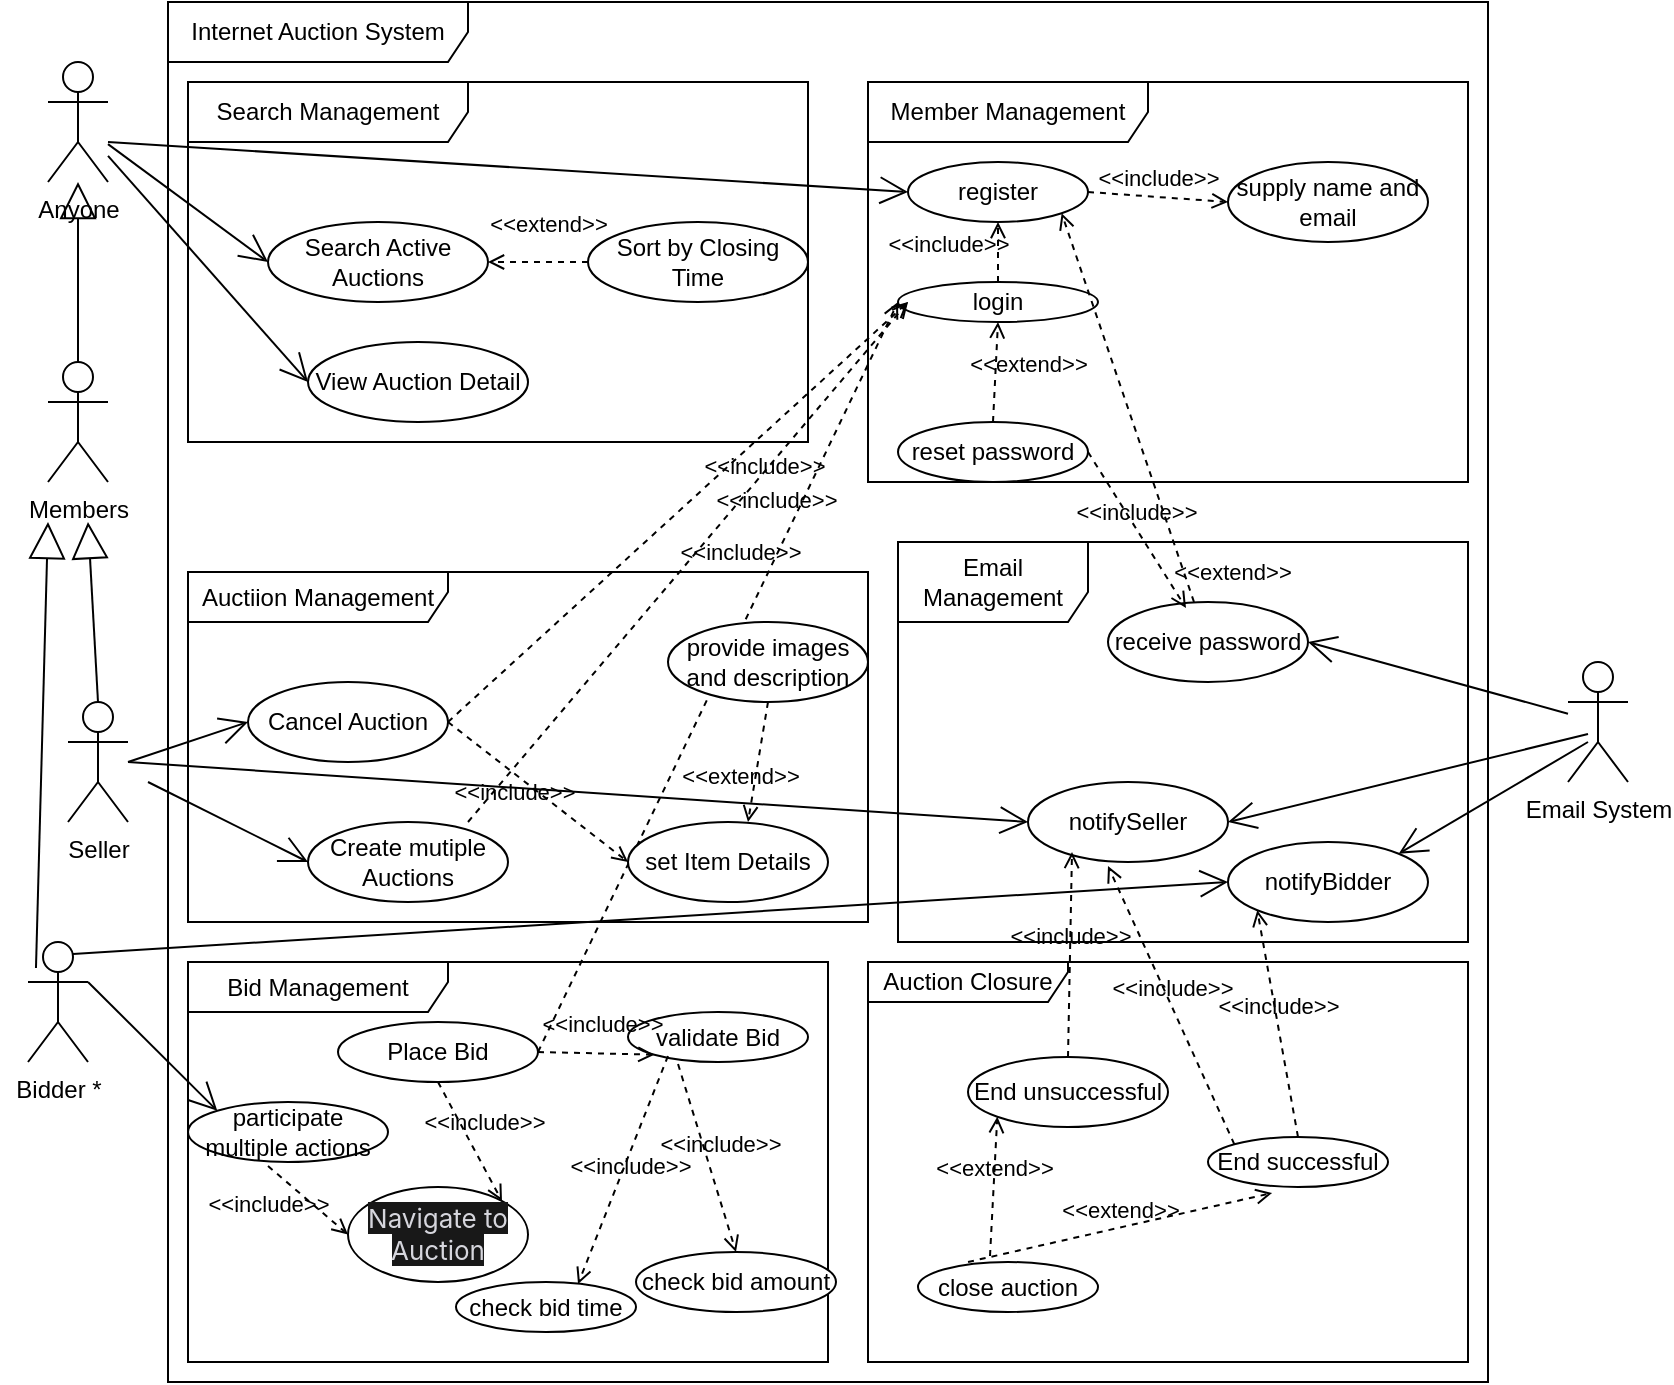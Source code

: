 <mxfile version="25.0.2">
  <diagram name="第 1 页" id="VBuOHBF5glxZD--GXpSJ">
    <mxGraphModel dx="1731" dy="682" grid="1" gridSize="10" guides="1" tooltips="1" connect="1" arrows="1" fold="1" page="1" pageScale="1" pageWidth="827" pageHeight="1169" math="0" shadow="0">
      <root>
        <mxCell id="0" />
        <mxCell id="1" parent="0" />
        <mxCell id="ZD6XAjj-glJ6VHvO1Yao-1" value="Internet Auction System" style="shape=umlFrame;whiteSpace=wrap;html=1;pointerEvents=0;width=150;height=30;" vertex="1" parent="1">
          <mxGeometry x="80" y="110" width="660" height="690" as="geometry" />
        </mxCell>
        <mxCell id="ZD6XAjj-glJ6VHvO1Yao-2" value="Search Active Auctions" style="ellipse;whiteSpace=wrap;html=1;" vertex="1" parent="1">
          <mxGeometry x="130" y="220" width="110" height="40" as="geometry" />
        </mxCell>
        <mxCell id="ZD6XAjj-glJ6VHvO1Yao-4" value="View Auction Detail" style="ellipse;whiteSpace=wrap;html=1;" vertex="1" parent="1">
          <mxGeometry x="150" y="280" width="110" height="40" as="geometry" />
        </mxCell>
        <mxCell id="ZD6XAjj-glJ6VHvO1Yao-5" value="Anyone" style="shape=umlActor;verticalLabelPosition=bottom;verticalAlign=top;html=1;" vertex="1" parent="1">
          <mxGeometry x="20" y="140" width="30" height="60" as="geometry" />
        </mxCell>
        <mxCell id="ZD6XAjj-glJ6VHvO1Yao-12" value="Place Bid" style="ellipse;whiteSpace=wrap;html=1;" vertex="1" parent="1">
          <mxGeometry x="165" y="620" width="100" height="30" as="geometry" />
        </mxCell>
        <mxCell id="ZD6XAjj-glJ6VHvO1Yao-14" value="Cancel Auction" style="ellipse;whiteSpace=wrap;html=1;" vertex="1" parent="1">
          <mxGeometry x="120" y="450" width="100" height="40" as="geometry" />
        </mxCell>
        <mxCell id="ZD6XAjj-glJ6VHvO1Yao-17" value="register" style="ellipse;whiteSpace=wrap;html=1;" vertex="1" parent="1">
          <mxGeometry x="450" y="190" width="90" height="30" as="geometry" />
        </mxCell>
        <mxCell id="ZD6XAjj-glJ6VHvO1Yao-18" value="supply name and email" style="ellipse;whiteSpace=wrap;html=1;" vertex="1" parent="1">
          <mxGeometry x="610" y="190" width="100" height="40" as="geometry" />
        </mxCell>
        <mxCell id="ZD6XAjj-glJ6VHvO1Yao-21" value="Search Management" style="shape=umlFrame;whiteSpace=wrap;html=1;pointerEvents=0;width=140;height=30;" vertex="1" parent="1">
          <mxGeometry x="90" y="150" width="310" height="180" as="geometry" />
        </mxCell>
        <mxCell id="ZD6XAjj-glJ6VHvO1Yao-22" value="login" style="ellipse;whiteSpace=wrap;html=1;" vertex="1" parent="1">
          <mxGeometry x="445" y="250" width="100" height="20" as="geometry" />
        </mxCell>
        <mxCell id="ZD6XAjj-glJ6VHvO1Yao-23" value="reset password" style="ellipse;whiteSpace=wrap;html=1;" vertex="1" parent="1">
          <mxGeometry x="445" y="320" width="95" height="30" as="geometry" />
        </mxCell>
        <mxCell id="ZD6XAjj-glJ6VHvO1Yao-24" value="Member Management" style="shape=umlFrame;whiteSpace=wrap;html=1;pointerEvents=0;width=140;height=30;" vertex="1" parent="1">
          <mxGeometry x="430" y="150" width="300" height="200" as="geometry" />
        </mxCell>
        <mxCell id="ZD6XAjj-glJ6VHvO1Yao-26" value="Email System" style="shape=umlActor;verticalLabelPosition=bottom;verticalAlign=top;html=1;" vertex="1" parent="1">
          <mxGeometry x="780" y="440" width="30" height="60" as="geometry" />
        </mxCell>
        <mxCell id="ZD6XAjj-glJ6VHvO1Yao-28" value="" style="endArrow=open;endFill=1;endSize=12;html=1;rounded=0;entryX=0;entryY=0.5;entryDx=0;entryDy=0;" edge="1" parent="1" source="ZD6XAjj-glJ6VHvO1Yao-5" target="ZD6XAjj-glJ6VHvO1Yao-2">
          <mxGeometry width="160" relative="1" as="geometry">
            <mxPoint x="60" y="300" as="sourcePoint" />
            <mxPoint x="220" y="300" as="targetPoint" />
          </mxGeometry>
        </mxCell>
        <mxCell id="ZD6XAjj-glJ6VHvO1Yao-29" value="" style="endArrow=open;endFill=1;endSize=12;html=1;rounded=0;entryX=0;entryY=0.5;entryDx=0;entryDy=0;" edge="1" parent="1" source="ZD6XAjj-glJ6VHvO1Yao-5" target="ZD6XAjj-glJ6VHvO1Yao-4">
          <mxGeometry width="160" relative="1" as="geometry">
            <mxPoint x="60" y="310" as="sourcePoint" />
            <mxPoint x="160" y="250" as="targetPoint" />
          </mxGeometry>
        </mxCell>
        <mxCell id="ZD6XAjj-glJ6VHvO1Yao-30" value="" style="endArrow=block;endSize=16;endFill=0;html=1;rounded=0;" edge="1" parent="1" source="ZD6XAjj-glJ6VHvO1Yao-11" target="ZD6XAjj-glJ6VHvO1Yao-5">
          <mxGeometry width="160" relative="1" as="geometry">
            <mxPoint x="30" y="460" as="sourcePoint" />
            <mxPoint x="30" y="360" as="targetPoint" />
          </mxGeometry>
        </mxCell>
        <mxCell id="ZD6XAjj-glJ6VHvO1Yao-32" value="" style="endArrow=open;endFill=1;endSize=12;html=1;rounded=0;entryX=0;entryY=0.5;entryDx=0;entryDy=0;" edge="1" parent="1" target="ZD6XAjj-glJ6VHvO1Yao-14">
          <mxGeometry width="160" relative="1" as="geometry">
            <mxPoint x="60" y="490" as="sourcePoint" />
            <mxPoint x="160" y="494.5" as="targetPoint" />
          </mxGeometry>
        </mxCell>
        <mxCell id="ZD6XAjj-glJ6VHvO1Yao-33" value="&amp;lt;&amp;lt;include&amp;gt;&amp;gt;" style="html=1;verticalAlign=bottom;labelBackgroundColor=none;endArrow=open;endFill=0;dashed=1;rounded=0;entryX=0;entryY=0.5;entryDx=0;entryDy=0;exitX=1;exitY=0.5;exitDx=0;exitDy=0;" edge="1" parent="1" source="ZD6XAjj-glJ6VHvO1Yao-12" target="ZD6XAjj-glJ6VHvO1Yao-22">
          <mxGeometry x="0.255" y="13" width="160" relative="1" as="geometry">
            <mxPoint x="270" y="470" as="sourcePoint" />
            <mxPoint x="430" y="470" as="targetPoint" />
            <mxPoint as="offset" />
          </mxGeometry>
        </mxCell>
        <mxCell id="ZD6XAjj-glJ6VHvO1Yao-34" value="" style="endArrow=open;endFill=1;endSize=12;html=1;rounded=0;entryX=0;entryY=0.5;entryDx=0;entryDy=0;" edge="1" parent="1" target="ZD6XAjj-glJ6VHvO1Yao-17">
          <mxGeometry width="160" relative="1" as="geometry">
            <mxPoint x="50" y="180" as="sourcePoint" />
            <mxPoint x="160" y="250" as="targetPoint" />
          </mxGeometry>
        </mxCell>
        <mxCell id="ZD6XAjj-glJ6VHvO1Yao-35" value="&amp;lt;&amp;lt;extend&amp;gt;&amp;gt;" style="html=1;verticalAlign=bottom;labelBackgroundColor=none;endArrow=open;endFill=0;dashed=1;rounded=0;exitX=0.5;exitY=0;exitDx=0;exitDy=0;entryX=0.5;entryY=1;entryDx=0;entryDy=0;" edge="1" parent="1" source="ZD6XAjj-glJ6VHvO1Yao-23" target="ZD6XAjj-glJ6VHvO1Yao-22">
          <mxGeometry x="-0.167" y="-16" width="160" relative="1" as="geometry">
            <mxPoint x="580" y="310" as="sourcePoint" />
            <mxPoint x="740" y="310" as="targetPoint" />
            <mxPoint as="offset" />
          </mxGeometry>
        </mxCell>
        <mxCell id="ZD6XAjj-glJ6VHvO1Yao-36" value="&amp;lt;&amp;lt;include&amp;gt;&amp;gt;" style="html=1;verticalAlign=bottom;labelBackgroundColor=none;endArrow=open;endFill=0;dashed=1;rounded=0;entryX=0;entryY=0.5;entryDx=0;entryDy=0;exitX=1;exitY=0.5;exitDx=0;exitDy=0;" edge="1" parent="1" source="ZD6XAjj-glJ6VHvO1Yao-17" target="ZD6XAjj-glJ6VHvO1Yao-18">
          <mxGeometry width="160" relative="1" as="geometry">
            <mxPoint x="280" y="470" as="sourcePoint" />
            <mxPoint x="460" y="280" as="targetPoint" />
          </mxGeometry>
        </mxCell>
        <mxCell id="ZD6XAjj-glJ6VHvO1Yao-37" value="&amp;lt;&amp;lt;include&amp;gt;&amp;gt;" style="html=1;verticalAlign=bottom;labelBackgroundColor=none;endArrow=open;endFill=0;dashed=1;rounded=0;exitX=1;exitY=0.5;exitDx=0;exitDy=0;" edge="1" parent="1" source="ZD6XAjj-glJ6VHvO1Yao-14">
          <mxGeometry x="0.265" y="-19" width="160" relative="1" as="geometry">
            <mxPoint x="280" y="480" as="sourcePoint" />
            <mxPoint x="450" y="260" as="targetPoint" />
            <mxPoint as="offset" />
          </mxGeometry>
        </mxCell>
        <mxCell id="ZD6XAjj-glJ6VHvO1Yao-38" value="&amp;lt;&amp;lt;include&amp;gt;&amp;gt;" style="html=1;verticalAlign=bottom;labelBackgroundColor=none;endArrow=open;endFill=0;dashed=1;rounded=0;entryX=0.5;entryY=1;entryDx=0;entryDy=0;exitX=0.5;exitY=0;exitDx=0;exitDy=0;" edge="1" parent="1" source="ZD6XAjj-glJ6VHvO1Yao-22" target="ZD6XAjj-glJ6VHvO1Yao-17">
          <mxGeometry x="-0.333" y="25" width="160" relative="1" as="geometry">
            <mxPoint x="560" y="290" as="sourcePoint" />
            <mxPoint x="600" y="280" as="targetPoint" />
            <mxPoint as="offset" />
          </mxGeometry>
        </mxCell>
        <mxCell id="ZD6XAjj-glJ6VHvO1Yao-39" value="receive password" style="ellipse;whiteSpace=wrap;html=1;" vertex="1" parent="1">
          <mxGeometry x="550" y="410" width="100" height="40" as="geometry" />
        </mxCell>
        <mxCell id="ZD6XAjj-glJ6VHvO1Yao-40" value="&amp;lt;&amp;lt;extend&amp;gt;&amp;gt;" style="html=1;verticalAlign=bottom;labelBackgroundColor=none;endArrow=open;endFill=0;dashed=1;rounded=0;entryX=1;entryY=1;entryDx=0;entryDy=0;exitX=0.43;exitY=0;exitDx=0;exitDy=0;exitPerimeter=0;" edge="1" parent="1" source="ZD6XAjj-glJ6VHvO1Yao-39" target="ZD6XAjj-glJ6VHvO1Yao-17">
          <mxGeometry x="-1" y="-20" width="160" relative="1" as="geometry">
            <mxPoint x="650" y="410" as="sourcePoint" />
            <mxPoint x="510" y="300" as="targetPoint" />
            <mxPoint as="offset" />
          </mxGeometry>
        </mxCell>
        <mxCell id="ZD6XAjj-glJ6VHvO1Yao-41" value="" style="endArrow=open;endFill=1;endSize=12;html=1;rounded=0;entryX=1;entryY=0.5;entryDx=0;entryDy=0;" edge="1" parent="1" source="ZD6XAjj-glJ6VHvO1Yao-26" target="ZD6XAjj-glJ6VHvO1Yao-39">
          <mxGeometry width="160" relative="1" as="geometry">
            <mxPoint x="540" y="490" as="sourcePoint" />
            <mxPoint x="700" y="490" as="targetPoint" />
          </mxGeometry>
        </mxCell>
        <mxCell id="ZD6XAjj-glJ6VHvO1Yao-43" value="&amp;lt;&amp;lt;include&amp;gt;&amp;gt;" style="html=1;verticalAlign=bottom;labelBackgroundColor=none;endArrow=open;endFill=0;dashed=1;rounded=0;entryX=0.39;entryY=0.075;entryDx=0;entryDy=0;exitX=1;exitY=0.5;exitDx=0;exitDy=0;entryPerimeter=0;" edge="1" parent="1" source="ZD6XAjj-glJ6VHvO1Yao-23" target="ZD6XAjj-glJ6VHvO1Yao-39">
          <mxGeometry width="160" relative="1" as="geometry">
            <mxPoint x="510" y="280" as="sourcePoint" />
            <mxPoint x="510" y="240" as="targetPoint" />
          </mxGeometry>
        </mxCell>
        <mxCell id="ZD6XAjj-glJ6VHvO1Yao-11" value="Members" style="shape=umlActor;verticalLabelPosition=bottom;verticalAlign=top;html=1;" vertex="1" parent="1">
          <mxGeometry x="20" y="290" width="30" height="60" as="geometry" />
        </mxCell>
        <mxCell id="ZD6XAjj-glJ6VHvO1Yao-49" value="Seller" style="shape=umlActor;verticalLabelPosition=bottom;verticalAlign=top;html=1;" vertex="1" parent="1">
          <mxGeometry x="30" y="460" width="30" height="60" as="geometry" />
        </mxCell>
        <mxCell id="ZD6XAjj-glJ6VHvO1Yao-50" value="Bidder *" style="shape=umlActor;verticalLabelPosition=bottom;verticalAlign=top;html=1;" vertex="1" parent="1">
          <mxGeometry x="10" y="580" width="30" height="60" as="geometry" />
        </mxCell>
        <mxCell id="ZD6XAjj-glJ6VHvO1Yao-51" value="" style="endArrow=block;endSize=16;endFill=0;html=1;rounded=0;exitX=0.5;exitY=0;exitDx=0;exitDy=0;exitPerimeter=0;" edge="1" parent="1" source="ZD6XAjj-glJ6VHvO1Yao-49">
          <mxGeometry width="160" relative="1" as="geometry">
            <mxPoint x="40" y="460" as="sourcePoint" />
            <mxPoint x="40" y="370" as="targetPoint" />
          </mxGeometry>
        </mxCell>
        <mxCell id="ZD6XAjj-glJ6VHvO1Yao-53" value="" style="endArrow=block;endSize=16;endFill=0;html=1;rounded=0;exitX=0.133;exitY=0.217;exitDx=0;exitDy=0;exitPerimeter=0;" edge="1" parent="1" source="ZD6XAjj-glJ6VHvO1Yao-50">
          <mxGeometry width="160" relative="1" as="geometry">
            <mxPoint x="55" y="470" as="sourcePoint" />
            <mxPoint x="20" y="370" as="targetPoint" />
          </mxGeometry>
        </mxCell>
        <mxCell id="ZD6XAjj-glJ6VHvO1Yao-55" value="Sort by Closing Time" style="ellipse;whiteSpace=wrap;html=1;" vertex="1" parent="1">
          <mxGeometry x="290" y="220" width="110" height="40" as="geometry" />
        </mxCell>
        <mxCell id="ZD6XAjj-glJ6VHvO1Yao-56" value="&amp;lt;&amp;lt;extend&amp;gt;&amp;gt;" style="html=1;verticalAlign=bottom;labelBackgroundColor=none;endArrow=open;endFill=0;dashed=1;rounded=0;exitX=0;exitY=0.5;exitDx=0;exitDy=0;entryX=1;entryY=0.5;entryDx=0;entryDy=0;" edge="1" parent="1" source="ZD6XAjj-glJ6VHvO1Yao-55" target="ZD6XAjj-glJ6VHvO1Yao-2">
          <mxGeometry x="-0.2" y="-10" width="160" relative="1" as="geometry">
            <mxPoint x="634" y="293" as="sourcePoint" />
            <mxPoint x="537" y="226" as="targetPoint" />
            <mxPoint as="offset" />
          </mxGeometry>
        </mxCell>
        <mxCell id="ZD6XAjj-glJ6VHvO1Yao-57" value="Auctiion Management" style="shape=umlFrame;whiteSpace=wrap;html=1;pointerEvents=0;width=130;height=25;" vertex="1" parent="1">
          <mxGeometry x="90" y="395" width="340" height="175" as="geometry" />
        </mxCell>
        <mxCell id="ZD6XAjj-glJ6VHvO1Yao-59" value="set Item Details" style="ellipse;whiteSpace=wrap;html=1;" vertex="1" parent="1">
          <mxGeometry x="310" y="520" width="100" height="40" as="geometry" />
        </mxCell>
        <mxCell id="ZD6XAjj-glJ6VHvO1Yao-60" value="&amp;lt;&amp;lt;include&amp;gt;&amp;gt;" style="html=1;verticalAlign=bottom;labelBackgroundColor=none;endArrow=open;endFill=0;dashed=1;rounded=0;entryX=0;entryY=0.5;entryDx=0;entryDy=0;exitX=1;exitY=0.5;exitDx=0;exitDy=0;" edge="1" parent="1" source="ZD6XAjj-glJ6VHvO1Yao-14" target="ZD6XAjj-glJ6VHvO1Yao-59">
          <mxGeometry x="-0.073" y="-15" width="160" relative="1" as="geometry">
            <mxPoint x="240" y="520" as="sourcePoint" />
            <mxPoint x="460" y="270" as="targetPoint" />
            <mxPoint as="offset" />
          </mxGeometry>
        </mxCell>
        <mxCell id="ZD6XAjj-glJ6VHvO1Yao-65" value="provide images and description" style="ellipse;whiteSpace=wrap;html=1;" vertex="1" parent="1">
          <mxGeometry x="330" y="420" width="100" height="40" as="geometry" />
        </mxCell>
        <mxCell id="ZD6XAjj-glJ6VHvO1Yao-66" value="&amp;lt;&amp;lt;extend&amp;gt;&amp;gt;" style="html=1;verticalAlign=bottom;labelBackgroundColor=none;endArrow=open;endFill=0;dashed=1;rounded=0;exitX=0.5;exitY=1;exitDx=0;exitDy=0;" edge="1" parent="1" source="ZD6XAjj-glJ6VHvO1Yao-65">
          <mxGeometry x="0.567" y="-6" width="160" relative="1" as="geometry">
            <mxPoint x="300" y="250" as="sourcePoint" />
            <mxPoint x="370" y="520" as="targetPoint" />
            <mxPoint as="offset" />
          </mxGeometry>
        </mxCell>
        <mxCell id="ZD6XAjj-glJ6VHvO1Yao-67" value="Create mutiple Aucti&lt;span style=&quot;color: rgba(0, 0, 0, 0); font-family: monospace; font-size: 0px; text-align: start; text-wrap: nowrap;&quot;&gt;%3CmxGraphModel%3E%3Croot%3E%3CmxCell%20id%3D%220%22%2F%3E%3CmxCell%20id%3D%221%22%20parent%3D%220%22%2F%3E%3CmxCell%20id%3D%222%22%20value%3D%22%26amp%3Blt%3B%26amp%3Blt%3Bextend%26amp%3Bgt%3B%26amp%3Bgt%3B%22%20style%3D%22html%3D1%3BverticalAlign%3Dbottom%3BlabelBackgroundColor%3Dnone%3BendArrow%3Dopen%3BendFill%3D0%3Bdashed%3D1%3Brounded%3D0%3BexitX%3D0.04%3BexitY%3D0.325%3BexitDx%3D0%3BexitDy%3D0%3BentryX%3D1%3BentryY%3D1%3BentryDx%3D0%3BentryDy%3D0%3BexitPerimeter%3D0%3B%22%20edge%3D%221%22%20parent%3D%221%22%3E%3CmxGeometry%20x%3D%22-1%22%20y%3D%22-20%22%20width%3D%22160%22%20relative%3D%221%22%20as%3D%22geometry%22%3E%3CmxPoint%20x%3D%22624%22%20y%3D%22283%22%20as%3D%22sourcePoint%22%2F%3E%3CmxPoint%20x%3D%22527%22%20y%3D%22216%22%20as%3D%22targetPoint%22%2F%3E%3CmxPoint%20as%3D%22offset%22%2F%3E%3C%2FmxGeometry%3E%3C%2FmxCell%3E%3C%2Froot%3E%3C%2FmxGraphModel%3E&lt;/span&gt;ons" style="ellipse;whiteSpace=wrap;html=1;" vertex="1" parent="1">
          <mxGeometry x="150" y="520" width="100" height="40" as="geometry" />
        </mxCell>
        <mxCell id="ZD6XAjj-glJ6VHvO1Yao-68" value="" style="endArrow=open;endFill=1;endSize=12;html=1;rounded=0;entryX=0;entryY=0.5;entryDx=0;entryDy=0;" edge="1" parent="1" target="ZD6XAjj-glJ6VHvO1Yao-67">
          <mxGeometry width="160" relative="1" as="geometry">
            <mxPoint x="70" y="500" as="sourcePoint" />
            <mxPoint x="150" y="460" as="targetPoint" />
          </mxGeometry>
        </mxCell>
        <mxCell id="ZD6XAjj-glJ6VHvO1Yao-69" value="Email Management" style="shape=umlFrame;whiteSpace=wrap;html=1;pointerEvents=0;width=95;height=40;" vertex="1" parent="1">
          <mxGeometry x="445" y="380" width="285" height="200" as="geometry" />
        </mxCell>
        <mxCell id="ZD6XAjj-glJ6VHvO1Yao-70" value="Bid Management" style="shape=umlFrame;whiteSpace=wrap;html=1;pointerEvents=0;width=130;height=25;" vertex="1" parent="1">
          <mxGeometry x="90" y="590" width="320" height="200" as="geometry" />
        </mxCell>
        <mxCell id="ZD6XAjj-glJ6VHvO1Yao-71" value="validate Bid" style="ellipse;whiteSpace=wrap;html=1;" vertex="1" parent="1">
          <mxGeometry x="310" y="615" width="90" height="25" as="geometry" />
        </mxCell>
        <mxCell id="ZD6XAjj-glJ6VHvO1Yao-72" value="&amp;lt;&amp;lt;include&amp;gt;&amp;gt;" style="html=1;verticalAlign=bottom;labelBackgroundColor=none;endArrow=open;endFill=0;dashed=1;rounded=0;entryX=0;entryY=1;entryDx=0;entryDy=0;exitX=1;exitY=0.5;exitDx=0;exitDy=0;" edge="1" parent="1" source="ZD6XAjj-glJ6VHvO1Yao-12" target="ZD6XAjj-glJ6VHvO1Yao-71">
          <mxGeometry x="0.079" y="6" width="160" relative="1" as="geometry">
            <mxPoint x="240" y="665" as="sourcePoint" />
            <mxPoint x="455" y="270" as="targetPoint" />
            <mxPoint as="offset" />
          </mxGeometry>
        </mxCell>
        <mxCell id="ZD6XAjj-glJ6VHvO1Yao-73" value="check bid time" style="ellipse;whiteSpace=wrap;html=1;" vertex="1" parent="1">
          <mxGeometry x="224" y="750" width="90" height="25" as="geometry" />
        </mxCell>
        <mxCell id="ZD6XAjj-glJ6VHvO1Yao-74" value="check bid amount" style="ellipse;whiteSpace=wrap;html=1;" vertex="1" parent="1">
          <mxGeometry x="314" y="735" width="100" height="30" as="geometry" />
        </mxCell>
        <mxCell id="ZD6XAjj-glJ6VHvO1Yao-75" value="&amp;lt;&amp;lt;include&amp;gt;&amp;gt;" style="html=1;verticalAlign=bottom;labelBackgroundColor=none;endArrow=open;endFill=0;dashed=1;rounded=0;entryX=0.5;entryY=0;entryDx=0;entryDy=0;exitX=0.278;exitY=1.04;exitDx=0;exitDy=0;exitPerimeter=0;" edge="1" parent="1" source="ZD6XAjj-glJ6VHvO1Yao-71" target="ZD6XAjj-glJ6VHvO1Yao-74">
          <mxGeometry x="0.079" y="6" width="160" relative="1" as="geometry">
            <mxPoint x="240" y="665" as="sourcePoint" />
            <mxPoint x="333" y="666" as="targetPoint" />
            <mxPoint as="offset" />
          </mxGeometry>
        </mxCell>
        <mxCell id="ZD6XAjj-glJ6VHvO1Yao-76" value="&amp;lt;&amp;lt;include&amp;gt;&amp;gt;" style="html=1;verticalAlign=bottom;labelBackgroundColor=none;endArrow=open;endFill=0;dashed=1;rounded=0;entryX=0.678;entryY=0.04;entryDx=0;entryDy=0;exitX=0.222;exitY=0.88;exitDx=0;exitDy=0;exitPerimeter=0;entryPerimeter=0;" edge="1" parent="1" source="ZD6XAjj-glJ6VHvO1Yao-71" target="ZD6XAjj-glJ6VHvO1Yao-73">
          <mxGeometry x="0.079" y="6" width="160" relative="1" as="geometry">
            <mxPoint x="345" y="671" as="sourcePoint" />
            <mxPoint x="306" y="738" as="targetPoint" />
            <mxPoint as="offset" />
          </mxGeometry>
        </mxCell>
        <mxCell id="ZD6XAjj-glJ6VHvO1Yao-77" value="Auction Closure" style="shape=umlFrame;whiteSpace=wrap;html=1;pointerEvents=0;width=100;height=20;" vertex="1" parent="1">
          <mxGeometry x="430" y="590" width="300" height="200" as="geometry" />
        </mxCell>
        <mxCell id="ZD6XAjj-glJ6VHvO1Yao-78" value="&amp;lt;&amp;lt;include&amp;gt;&amp;gt;" style="html=1;verticalAlign=bottom;labelBackgroundColor=none;endArrow=open;endFill=0;dashed=1;rounded=0;exitX=0.8;exitY=0;exitDx=0;exitDy=0;exitPerimeter=0;" edge="1" parent="1" source="ZD6XAjj-glJ6VHvO1Yao-67">
          <mxGeometry x="0.265" y="-19" width="160" relative="1" as="geometry">
            <mxPoint x="250" y="460" as="sourcePoint" />
            <mxPoint x="450" y="260" as="targetPoint" />
            <mxPoint as="offset" />
          </mxGeometry>
        </mxCell>
        <mxCell id="ZD6XAjj-glJ6VHvO1Yao-80" value="close auction" style="ellipse;whiteSpace=wrap;html=1;" vertex="1" parent="1">
          <mxGeometry x="455" y="740" width="90" height="25" as="geometry" />
        </mxCell>
        <mxCell id="ZD6XAjj-glJ6VHvO1Yao-81" value="End successful" style="ellipse;whiteSpace=wrap;html=1;" vertex="1" parent="1">
          <mxGeometry x="600" y="677.5" width="90" height="25" as="geometry" />
        </mxCell>
        <mxCell id="ZD6XAjj-glJ6VHvO1Yao-82" value="End unsuccessful" style="ellipse;whiteSpace=wrap;html=1;" vertex="1" parent="1">
          <mxGeometry x="480" y="637.5" width="100" height="35" as="geometry" />
        </mxCell>
        <mxCell id="ZD6XAjj-glJ6VHvO1Yao-83" value="notifySeller" style="ellipse;whiteSpace=wrap;html=1;" vertex="1" parent="1">
          <mxGeometry x="510" y="500" width="100" height="40" as="geometry" />
        </mxCell>
        <mxCell id="ZD6XAjj-glJ6VHvO1Yao-84" value="&amp;lt;&amp;lt;extend&amp;gt;&amp;gt;" style="html=1;verticalAlign=bottom;labelBackgroundColor=none;endArrow=open;endFill=0;dashed=1;rounded=0;exitX=0.278;exitY=0;exitDx=0;exitDy=0;exitPerimeter=0;entryX=0.356;entryY=1.12;entryDx=0;entryDy=0;entryPerimeter=0;" edge="1" parent="1" source="ZD6XAjj-glJ6VHvO1Yao-80" target="ZD6XAjj-glJ6VHvO1Yao-81">
          <mxGeometry width="160" relative="1" as="geometry">
            <mxPoint x="460" y="710" as="sourcePoint" />
            <mxPoint x="620" y="710" as="targetPoint" />
          </mxGeometry>
        </mxCell>
        <mxCell id="ZD6XAjj-glJ6VHvO1Yao-85" value="&amp;lt;&amp;lt;extend&amp;gt;&amp;gt;" style="html=1;verticalAlign=bottom;labelBackgroundColor=none;endArrow=open;endFill=0;dashed=1;rounded=0;exitX=0.4;exitY=-0.12;exitDx=0;exitDy=0;exitPerimeter=0;entryX=0;entryY=1;entryDx=0;entryDy=0;" edge="1" parent="1" source="ZD6XAjj-glJ6VHvO1Yao-80" target="ZD6XAjj-glJ6VHvO1Yao-82">
          <mxGeometry width="160" relative="1" as="geometry">
            <mxPoint x="490" y="750" as="sourcePoint" />
            <mxPoint x="522" y="683" as="targetPoint" />
          </mxGeometry>
        </mxCell>
        <mxCell id="ZD6XAjj-glJ6VHvO1Yao-86" value="notifyBidder" style="ellipse;whiteSpace=wrap;html=1;" vertex="1" parent="1">
          <mxGeometry x="610" y="530" width="100" height="40" as="geometry" />
        </mxCell>
        <mxCell id="ZD6XAjj-glJ6VHvO1Yao-87" value="" style="endArrow=open;endFill=1;endSize=12;html=1;rounded=0;entryX=1;entryY=0.5;entryDx=0;entryDy=0;" edge="1" parent="1" target="ZD6XAjj-glJ6VHvO1Yao-83">
          <mxGeometry width="160" relative="1" as="geometry">
            <mxPoint x="790" y="476" as="sourcePoint" />
            <mxPoint x="660" y="440" as="targetPoint" />
          </mxGeometry>
        </mxCell>
        <mxCell id="ZD6XAjj-glJ6VHvO1Yao-88" value="" style="endArrow=open;endFill=1;endSize=12;html=1;rounded=0;entryX=1;entryY=0;entryDx=0;entryDy=0;" edge="1" parent="1" target="ZD6XAjj-glJ6VHvO1Yao-86">
          <mxGeometry width="160" relative="1" as="geometry">
            <mxPoint x="790" y="480" as="sourcePoint" />
            <mxPoint x="670" y="510" as="targetPoint" />
          </mxGeometry>
        </mxCell>
        <mxCell id="ZD6XAjj-glJ6VHvO1Yao-89" value="&amp;lt;&amp;lt;include&amp;gt;&amp;gt;" style="html=1;verticalAlign=bottom;labelBackgroundColor=none;endArrow=open;endFill=0;dashed=1;rounded=0;exitX=0.5;exitY=0;exitDx=0;exitDy=0;entryX=0;entryY=1;entryDx=0;entryDy=0;" edge="1" parent="1" source="ZD6XAjj-glJ6VHvO1Yao-81" target="ZD6XAjj-glJ6VHvO1Yao-86">
          <mxGeometry width="160" relative="1" as="geometry">
            <mxPoint x="670" y="650" as="sourcePoint" />
            <mxPoint x="830" y="650" as="targetPoint" />
          </mxGeometry>
        </mxCell>
        <mxCell id="ZD6XAjj-glJ6VHvO1Yao-90" value="&amp;lt;&amp;lt;include&amp;gt;&amp;gt;" style="html=1;verticalAlign=bottom;labelBackgroundColor=none;endArrow=open;endFill=0;dashed=1;rounded=0;exitX=0;exitY=0;exitDx=0;exitDy=0;entryX=0.4;entryY=1.05;entryDx=0;entryDy=0;entryPerimeter=0;" edge="1" parent="1" source="ZD6XAjj-glJ6VHvO1Yao-81" target="ZD6XAjj-glJ6VHvO1Yao-83">
          <mxGeometry width="160" relative="1" as="geometry">
            <mxPoint x="655" y="688" as="sourcePoint" />
            <mxPoint x="635" y="574" as="targetPoint" />
          </mxGeometry>
        </mxCell>
        <mxCell id="ZD6XAjj-glJ6VHvO1Yao-91" value="&amp;lt;&amp;lt;include&amp;gt;&amp;gt;" style="html=1;verticalAlign=bottom;labelBackgroundColor=none;endArrow=open;endFill=0;dashed=1;rounded=0;exitX=0.5;exitY=0;exitDx=0;exitDy=0;entryX=0.22;entryY=0.875;entryDx=0;entryDy=0;entryPerimeter=0;" edge="1" parent="1" source="ZD6XAjj-glJ6VHvO1Yao-82" target="ZD6XAjj-glJ6VHvO1Yao-83">
          <mxGeometry width="160" relative="1" as="geometry">
            <mxPoint x="623" y="691" as="sourcePoint" />
            <mxPoint x="610" y="532" as="targetPoint" />
          </mxGeometry>
        </mxCell>
        <mxCell id="ZD6XAjj-glJ6VHvO1Yao-92" value="" style="endArrow=open;endFill=1;endSize=12;html=1;rounded=0;entryX=0;entryY=0.5;entryDx=0;entryDy=0;" edge="1" parent="1" target="ZD6XAjj-glJ6VHvO1Yao-83">
          <mxGeometry width="160" relative="1" as="geometry">
            <mxPoint x="60" y="490" as="sourcePoint" />
            <mxPoint x="150" y="460" as="targetPoint" />
          </mxGeometry>
        </mxCell>
        <mxCell id="ZD6XAjj-glJ6VHvO1Yao-93" value="" style="endArrow=open;endFill=1;endSize=12;html=1;rounded=0;entryX=0;entryY=0.5;entryDx=0;entryDy=0;exitX=0.75;exitY=0.1;exitDx=0;exitDy=0;exitPerimeter=0;" edge="1" parent="1" source="ZD6XAjj-glJ6VHvO1Yao-50" target="ZD6XAjj-glJ6VHvO1Yao-86">
          <mxGeometry width="160" relative="1" as="geometry">
            <mxPoint x="70" y="500" as="sourcePoint" />
            <mxPoint x="570" y="510" as="targetPoint" />
          </mxGeometry>
        </mxCell>
        <mxCell id="ZD6XAjj-glJ6VHvO1Yao-95" value="&lt;span style=&quot;color: rgb(214, 214, 221); font-family: -apple-system, &amp;quot;system-ui&amp;quot;, sans-serif; font-size: 13px; text-align: left; background-color: rgb(24, 24, 24);&quot;&gt;Navigate&lt;/span&gt;&lt;span style=&quot;color: rgb(214, 214, 221); font-family: -apple-system, &amp;quot;system-ui&amp;quot;, sans-serif; font-size: 13px; text-align: left; background-color: rgb(24, 24, 24);&quot;&gt;&amp;nbsp;to Auction&lt;/span&gt;" style="ellipse;whiteSpace=wrap;html=1;" vertex="1" parent="1">
          <mxGeometry x="170" y="702.5" width="90" height="47.5" as="geometry" />
        </mxCell>
        <mxCell id="ZD6XAjj-glJ6VHvO1Yao-97" value="&amp;lt;&amp;lt;include&amp;gt;&amp;gt;" style="html=1;verticalAlign=bottom;labelBackgroundColor=none;endArrow=open;endFill=0;dashed=1;rounded=0;entryX=1;entryY=0;entryDx=0;entryDy=0;exitX=0.5;exitY=1;exitDx=0;exitDy=0;" edge="1" parent="1" source="ZD6XAjj-glJ6VHvO1Yao-12" target="ZD6XAjj-glJ6VHvO1Yao-95">
          <mxGeometry x="0.079" y="6" width="160" relative="1" as="geometry">
            <mxPoint x="340" y="647" as="sourcePoint" />
            <mxPoint x="292" y="739" as="targetPoint" />
            <mxPoint as="offset" />
          </mxGeometry>
        </mxCell>
        <mxCell id="ZD6XAjj-glJ6VHvO1Yao-100" value="participate multiple actions" style="ellipse;whiteSpace=wrap;html=1;" vertex="1" parent="1">
          <mxGeometry x="90" y="660" width="100" height="30" as="geometry" />
        </mxCell>
        <mxCell id="ZD6XAjj-glJ6VHvO1Yao-102" value="" style="endArrow=open;endFill=1;endSize=12;html=1;rounded=0;entryX=0;entryY=0;entryDx=0;entryDy=0;exitX=1;exitY=0.333;exitDx=0;exitDy=0;exitPerimeter=0;" edge="1" parent="1" source="ZD6XAjj-glJ6VHvO1Yao-50" target="ZD6XAjj-glJ6VHvO1Yao-100">
          <mxGeometry width="160" relative="1" as="geometry">
            <mxPoint x="50" y="610" as="sourcePoint" />
            <mxPoint x="176" y="652" as="targetPoint" />
          </mxGeometry>
        </mxCell>
        <mxCell id="ZD6XAjj-glJ6VHvO1Yao-103" value="&amp;lt;&amp;lt;include&amp;gt;&amp;gt;" style="html=1;verticalAlign=bottom;labelBackgroundColor=none;endArrow=open;endFill=0;dashed=1;rounded=0;entryX=0;entryY=0.5;entryDx=0;entryDy=0;exitX=0.4;exitY=1.067;exitDx=0;exitDy=0;exitPerimeter=0;" edge="1" parent="1" source="ZD6XAjj-glJ6VHvO1Yao-100" target="ZD6XAjj-glJ6VHvO1Yao-95">
          <mxGeometry x="-0.309" y="-21" width="160" relative="1" as="geometry">
            <mxPoint x="240" y="670" as="sourcePoint" />
            <mxPoint x="257" y="720" as="targetPoint" />
            <mxPoint as="offset" />
          </mxGeometry>
        </mxCell>
      </root>
    </mxGraphModel>
  </diagram>
</mxfile>
